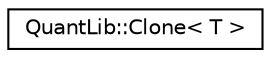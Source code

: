 digraph "Graphical Class Hierarchy"
{
  edge [fontname="Helvetica",fontsize="10",labelfontname="Helvetica",labelfontsize="10"];
  node [fontname="Helvetica",fontsize="10",shape=record];
  rankdir="LR";
  Node0 [label="QuantLib::Clone\< T \>",height=0.2,width=0.4,color="black", fillcolor="white", style="filled",URL="$class_quant_lib_1_1_clone.html"];
}
